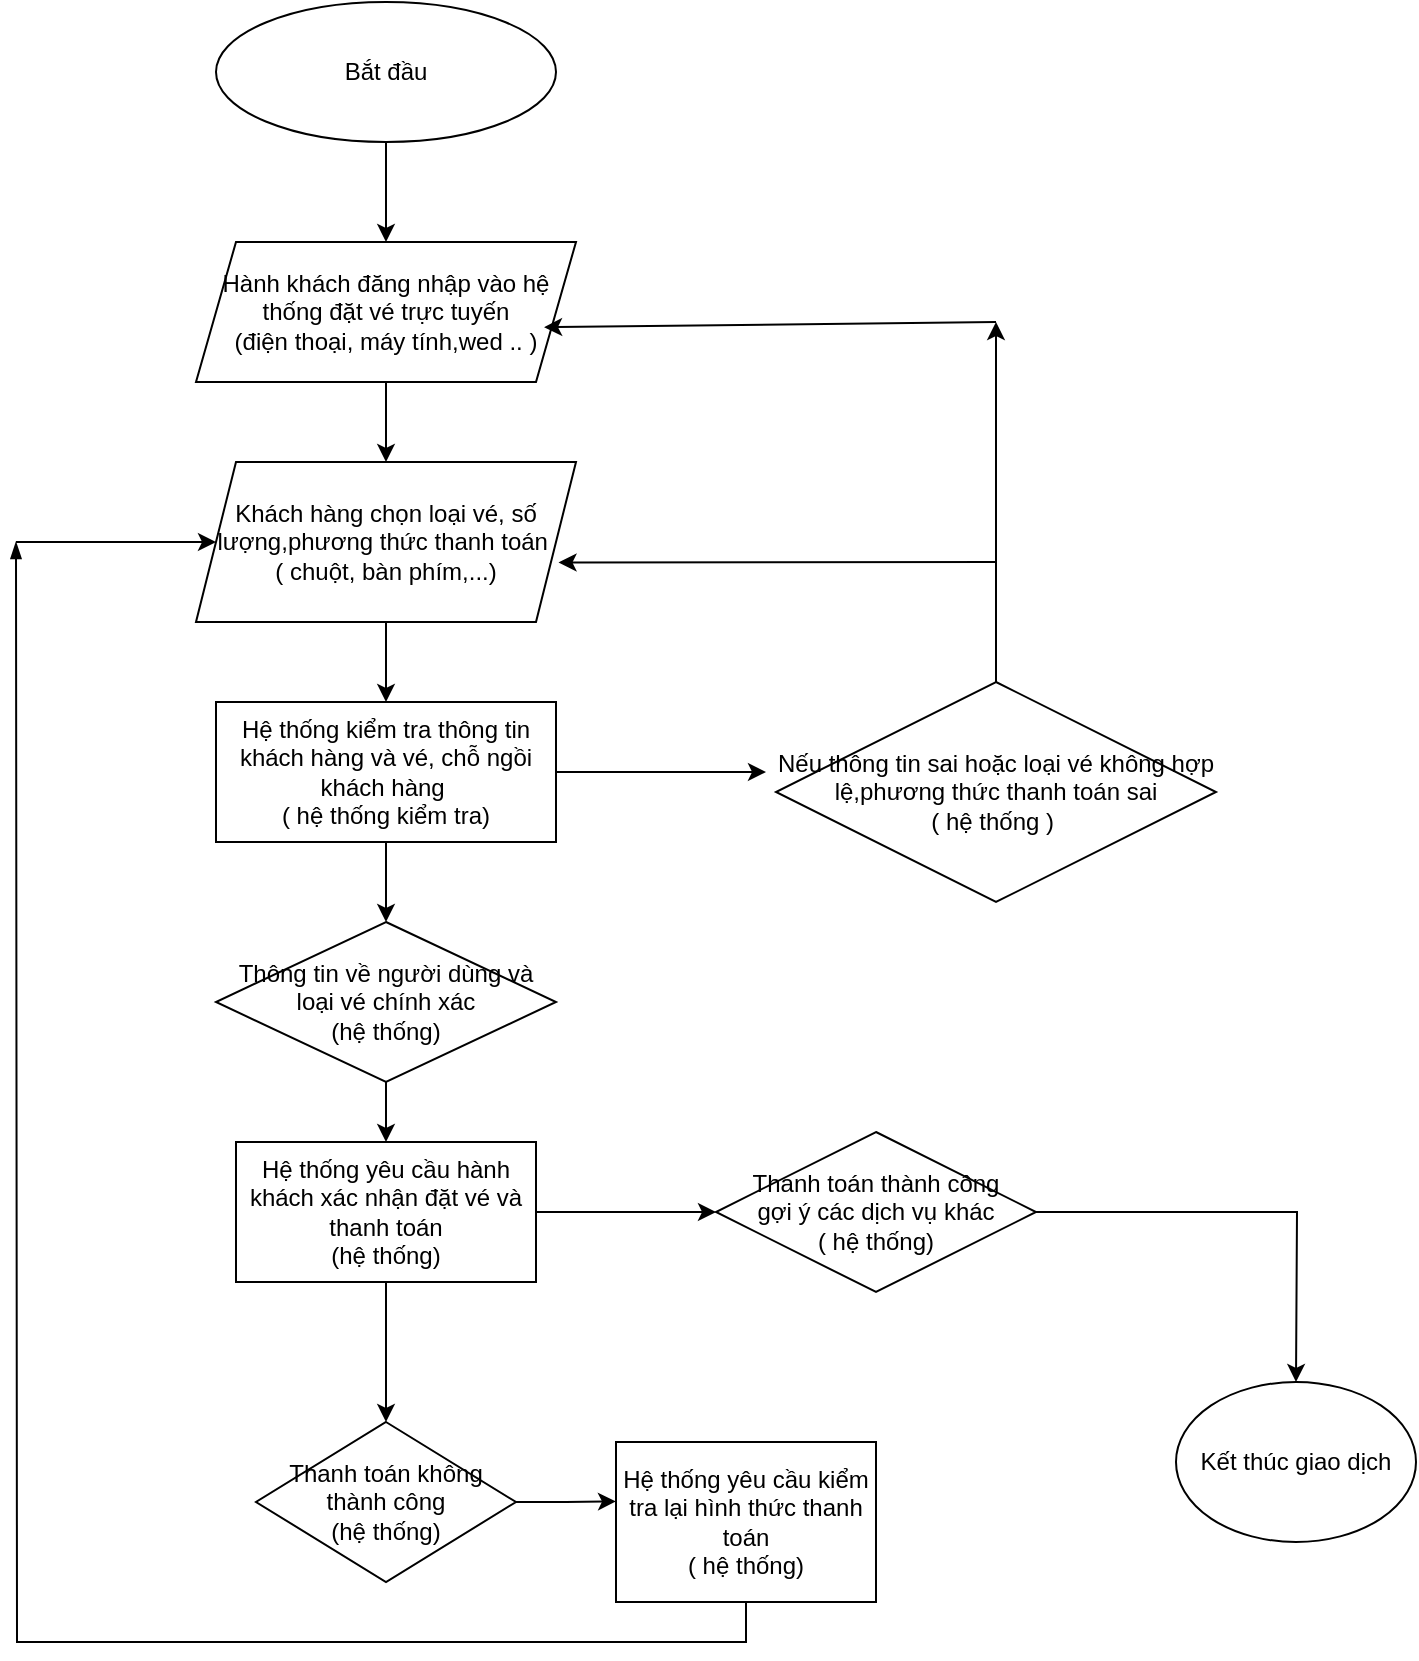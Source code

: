 <mxfile version="28.1.2">
  <diagram name="Trang-1" id="AZz2op2zm-XF_5PpI8iq">
    <mxGraphModel dx="1042" dy="626" grid="1" gridSize="10" guides="1" tooltips="1" connect="1" arrows="1" fold="1" page="1" pageScale="1" pageWidth="827" pageHeight="1169" math="0" shadow="0">
      <root>
        <mxCell id="0" />
        <mxCell id="1" parent="0" />
        <mxCell id="5jPvUX_jzNK7As2-WI8E-1" style="edgeStyle=orthogonalEdgeStyle;rounded=0;orthogonalLoop=1;jettySize=auto;html=1;" edge="1" parent="1" source="5jPvUX_jzNK7As2-WI8E-2" target="5jPvUX_jzNK7As2-WI8E-4">
          <mxGeometry relative="1" as="geometry">
            <mxPoint x="495" y="380" as="targetPoint" />
          </mxGeometry>
        </mxCell>
        <mxCell id="5jPvUX_jzNK7As2-WI8E-2" value="Bắt đầu" style="ellipse;whiteSpace=wrap;html=1;" vertex="1" parent="1">
          <mxGeometry x="410" y="280" width="170" height="70" as="geometry" />
        </mxCell>
        <mxCell id="5jPvUX_jzNK7As2-WI8E-3" value="" style="edgeStyle=orthogonalEdgeStyle;rounded=0;orthogonalLoop=1;jettySize=auto;html=1;" edge="1" parent="1" source="5jPvUX_jzNK7As2-WI8E-4" target="5jPvUX_jzNK7As2-WI8E-6">
          <mxGeometry relative="1" as="geometry" />
        </mxCell>
        <mxCell id="5jPvUX_jzNK7As2-WI8E-4" value="Hành khách đăng nhập vào hệ thống đặt vé trực tuyến&lt;br&gt;(điện thoại, máy tính,wed .. )" style="shape=parallelogram;perimeter=parallelogramPerimeter;whiteSpace=wrap;html=1;fixedSize=1;" vertex="1" parent="1">
          <mxGeometry x="400" y="400" width="190" height="70" as="geometry" />
        </mxCell>
        <mxCell id="5jPvUX_jzNK7As2-WI8E-5" style="edgeStyle=orthogonalEdgeStyle;rounded=0;orthogonalLoop=1;jettySize=auto;html=1;" edge="1" parent="1" source="5jPvUX_jzNK7As2-WI8E-6">
          <mxGeometry relative="1" as="geometry">
            <mxPoint x="495" y="630" as="targetPoint" />
          </mxGeometry>
        </mxCell>
        <mxCell id="5jPvUX_jzNK7As2-WI8E-6" value="Khách hàng chọn loại vé, số lượng,phương thức thanh toán&amp;nbsp;&lt;br&gt;( chuột, bàn phím,...)" style="shape=parallelogram;perimeter=parallelogramPerimeter;whiteSpace=wrap;html=1;fixedSize=1;" vertex="1" parent="1">
          <mxGeometry x="400" y="510" width="190" height="80" as="geometry" />
        </mxCell>
        <mxCell id="5jPvUX_jzNK7As2-WI8E-7" value="" style="edgeStyle=orthogonalEdgeStyle;rounded=0;orthogonalLoop=1;jettySize=auto;html=1;" edge="1" parent="1" source="5jPvUX_jzNK7As2-WI8E-9">
          <mxGeometry relative="1" as="geometry">
            <mxPoint x="685" y="665" as="targetPoint" />
          </mxGeometry>
        </mxCell>
        <mxCell id="5jPvUX_jzNK7As2-WI8E-8" style="edgeStyle=orthogonalEdgeStyle;rounded=0;orthogonalLoop=1;jettySize=auto;html=1;" edge="1" parent="1" source="5jPvUX_jzNK7As2-WI8E-9" target="5jPvUX_jzNK7As2-WI8E-15">
          <mxGeometry relative="1" as="geometry">
            <mxPoint x="495" y="740" as="targetPoint" />
          </mxGeometry>
        </mxCell>
        <mxCell id="5jPvUX_jzNK7As2-WI8E-9" value="Hệ thống kiểm tra thông tin khách hàng và vé, chỗ ngồi khách hàng&amp;nbsp;&lt;div&gt;( hệ thống kiểm tra)&lt;/div&gt;" style="rounded=0;whiteSpace=wrap;html=1;" vertex="1" parent="1">
          <mxGeometry x="410" y="630" width="170" height="70" as="geometry" />
        </mxCell>
        <mxCell id="5jPvUX_jzNK7As2-WI8E-10" value="Nếu thông tin sai hoặc loại vé không hợp lệ,phương thức thanh toán sai&lt;div&gt;( hệ thống )&amp;nbsp;&lt;/div&gt;" style="rhombus;whiteSpace=wrap;html=1;" vertex="1" parent="1">
          <mxGeometry x="690" y="620" width="220" height="110" as="geometry" />
        </mxCell>
        <mxCell id="5jPvUX_jzNK7As2-WI8E-11" value="" style="endArrow=classic;html=1;rounded=0;exitX=0.5;exitY=0;exitDx=0;exitDy=0;" edge="1" parent="1" source="5jPvUX_jzNK7As2-WI8E-10">
          <mxGeometry width="50" height="50" relative="1" as="geometry">
            <mxPoint x="799.5" y="610" as="sourcePoint" />
            <mxPoint x="800" y="440" as="targetPoint" />
          </mxGeometry>
        </mxCell>
        <mxCell id="5jPvUX_jzNK7As2-WI8E-12" value="" style="endArrow=classic;html=1;rounded=0;entryX=0.954;entryY=0.628;entryDx=0;entryDy=0;entryPerimeter=0;" edge="1" parent="1" target="5jPvUX_jzNK7As2-WI8E-6">
          <mxGeometry width="50" height="50" relative="1" as="geometry">
            <mxPoint x="800" y="560" as="sourcePoint" />
            <mxPoint x="660" y="470" as="targetPoint" />
          </mxGeometry>
        </mxCell>
        <mxCell id="5jPvUX_jzNK7As2-WI8E-13" value="" style="endArrow=classic;html=1;rounded=0;entryX=0.916;entryY=0.609;entryDx=0;entryDy=0;entryPerimeter=0;" edge="1" parent="1" target="5jPvUX_jzNK7As2-WI8E-4">
          <mxGeometry width="50" height="50" relative="1" as="geometry">
            <mxPoint x="800" y="440" as="sourcePoint" />
            <mxPoint x="660" y="470" as="targetPoint" />
          </mxGeometry>
        </mxCell>
        <mxCell id="5jPvUX_jzNK7As2-WI8E-14" value="" style="edgeStyle=orthogonalEdgeStyle;rounded=0;orthogonalLoop=1;jettySize=auto;html=1;" edge="1" parent="1" source="5jPvUX_jzNK7As2-WI8E-15" target="5jPvUX_jzNK7As2-WI8E-18">
          <mxGeometry relative="1" as="geometry" />
        </mxCell>
        <mxCell id="5jPvUX_jzNK7As2-WI8E-15" value="Thông tin về người dùng và loại vé chính xác&lt;br&gt;(hệ thống)" style="rhombus;whiteSpace=wrap;html=1;" vertex="1" parent="1">
          <mxGeometry x="410" y="740" width="170" height="80" as="geometry" />
        </mxCell>
        <mxCell id="5jPvUX_jzNK7As2-WI8E-16" style="edgeStyle=orthogonalEdgeStyle;rounded=0;orthogonalLoop=1;jettySize=auto;html=1;exitX=1;exitY=0.5;exitDx=0;exitDy=0;" edge="1" parent="1" source="5jPvUX_jzNK7As2-WI8E-18">
          <mxGeometry relative="1" as="geometry">
            <mxPoint x="660" y="885" as="targetPoint" />
          </mxGeometry>
        </mxCell>
        <mxCell id="5jPvUX_jzNK7As2-WI8E-17" style="edgeStyle=orthogonalEdgeStyle;rounded=0;orthogonalLoop=1;jettySize=auto;html=1;" edge="1" parent="1" source="5jPvUX_jzNK7As2-WI8E-18">
          <mxGeometry relative="1" as="geometry">
            <mxPoint x="495" y="990" as="targetPoint" />
          </mxGeometry>
        </mxCell>
        <mxCell id="5jPvUX_jzNK7As2-WI8E-18" value="Hệ thống yêu cầu hành khách xác nhận đặt vé và thanh toán&lt;br&gt;(hệ thống)" style="whiteSpace=wrap;html=1;" vertex="1" parent="1">
          <mxGeometry x="420" y="850" width="150" height="70" as="geometry" />
        </mxCell>
        <mxCell id="5jPvUX_jzNK7As2-WI8E-19" style="edgeStyle=orthogonalEdgeStyle;rounded=0;orthogonalLoop=1;jettySize=auto;html=1;exitX=1;exitY=0.5;exitDx=0;exitDy=0;" edge="1" parent="1" source="5jPvUX_jzNK7As2-WI8E-20">
          <mxGeometry relative="1" as="geometry">
            <mxPoint x="950" y="970" as="targetPoint" />
          </mxGeometry>
        </mxCell>
        <mxCell id="5jPvUX_jzNK7As2-WI8E-20" value="Thanh toán thành công&lt;div&gt;gợi ý các dịch vụ khác&lt;br&gt;( hệ thống)&lt;/div&gt;" style="rhombus;whiteSpace=wrap;html=1;" vertex="1" parent="1">
          <mxGeometry x="660" y="845" width="160" height="80" as="geometry" />
        </mxCell>
        <mxCell id="5jPvUX_jzNK7As2-WI8E-21" value="Kết thúc giao dịch" style="ellipse;whiteSpace=wrap;html=1;" vertex="1" parent="1">
          <mxGeometry x="890" y="970" width="120" height="80" as="geometry" />
        </mxCell>
        <mxCell id="5jPvUX_jzNK7As2-WI8E-22" style="edgeStyle=orthogonalEdgeStyle;rounded=0;orthogonalLoop=1;jettySize=auto;html=1;exitX=1;exitY=0.5;exitDx=0;exitDy=0;" edge="1" parent="1" source="5jPvUX_jzNK7As2-WI8E-23">
          <mxGeometry relative="1" as="geometry">
            <mxPoint x="610" y="1029.696" as="targetPoint" />
          </mxGeometry>
        </mxCell>
        <mxCell id="5jPvUX_jzNK7As2-WI8E-23" value="Thanh toán không thành công&lt;div&gt;(hệ thống)&lt;/div&gt;" style="rhombus;whiteSpace=wrap;html=1;" vertex="1" parent="1">
          <mxGeometry x="430" y="990" width="130" height="80" as="geometry" />
        </mxCell>
        <mxCell id="5jPvUX_jzNK7As2-WI8E-24" style="edgeStyle=orthogonalEdgeStyle;rounded=0;orthogonalLoop=1;jettySize=auto;html=1;exitX=0.5;exitY=1;exitDx=0;exitDy=0;endArrow=blockThin;endFill=1;" edge="1" parent="1" source="5jPvUX_jzNK7As2-WI8E-25">
          <mxGeometry relative="1" as="geometry">
            <mxPoint x="310" y="550" as="targetPoint" />
          </mxGeometry>
        </mxCell>
        <mxCell id="5jPvUX_jzNK7As2-WI8E-25" value="Hệ thống yêu cầu kiểm tra lại hình thức thanh toán&lt;div&gt;( hệ thống)&lt;/div&gt;" style="rounded=0;whiteSpace=wrap;html=1;" vertex="1" parent="1">
          <mxGeometry x="610" y="1000" width="130" height="80" as="geometry" />
        </mxCell>
        <mxCell id="5jPvUX_jzNK7As2-WI8E-26" value="" style="endArrow=classic;html=1;rounded=0;entryX=0;entryY=0.5;entryDx=0;entryDy=0;" edge="1" parent="1" target="5jPvUX_jzNK7As2-WI8E-6">
          <mxGeometry width="50" height="50" relative="1" as="geometry">
            <mxPoint x="310" y="550" as="sourcePoint" />
            <mxPoint x="680" y="630" as="targetPoint" />
          </mxGeometry>
        </mxCell>
      </root>
    </mxGraphModel>
  </diagram>
</mxfile>
